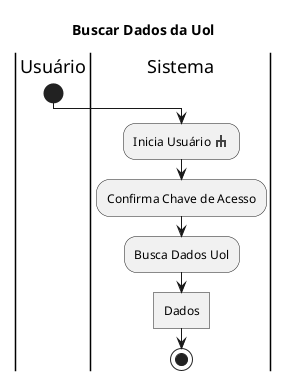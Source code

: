 @startuml

sprite $rake [16x16/8] {
0000000000000000
0000000jj0000000
0000000jj0000000
0005555jj5555000
000jjeejjeejj000
000jj00jj00jj000
000jj00jj00jj000
0000000000000000
}

title Buscar Dados da Uol

|Usuário|
start
|Sistema|
:Inicia Usuário <$rake>;
:Confirma Chave de Acesso;
:Busca Dados Uol;
:Dados]
stop

@enduml